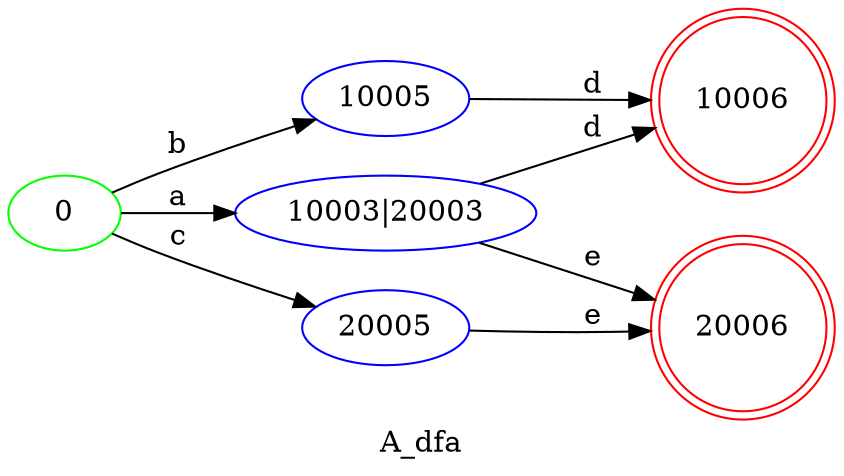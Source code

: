 digraph G {
    rankdir=LR;
    label="A_dfa";

    "0" [shape=ellipse, color=green];
    "10003|20003" [shape=ellipse, color=blue];
    "10005" [shape=ellipse, color=blue];
    "10006" [shape=doublecircle, color=red];
    "20005" [shape=ellipse, color=blue];
    "20006" [shape=doublecircle, color=red];


    "0" -> "10003|20003" [label=" a "];
    "0" -> "10005" [label=" b "];
    "0" -> "20005" [label=" c "];
    "10003|20003" -> "10006" [label=" d "];
    "10003|20003" -> "20006" [label=" e "];
    "10005" -> "10006" [label=" d "];
    "20005" -> "20006" [label=" e "];

}
